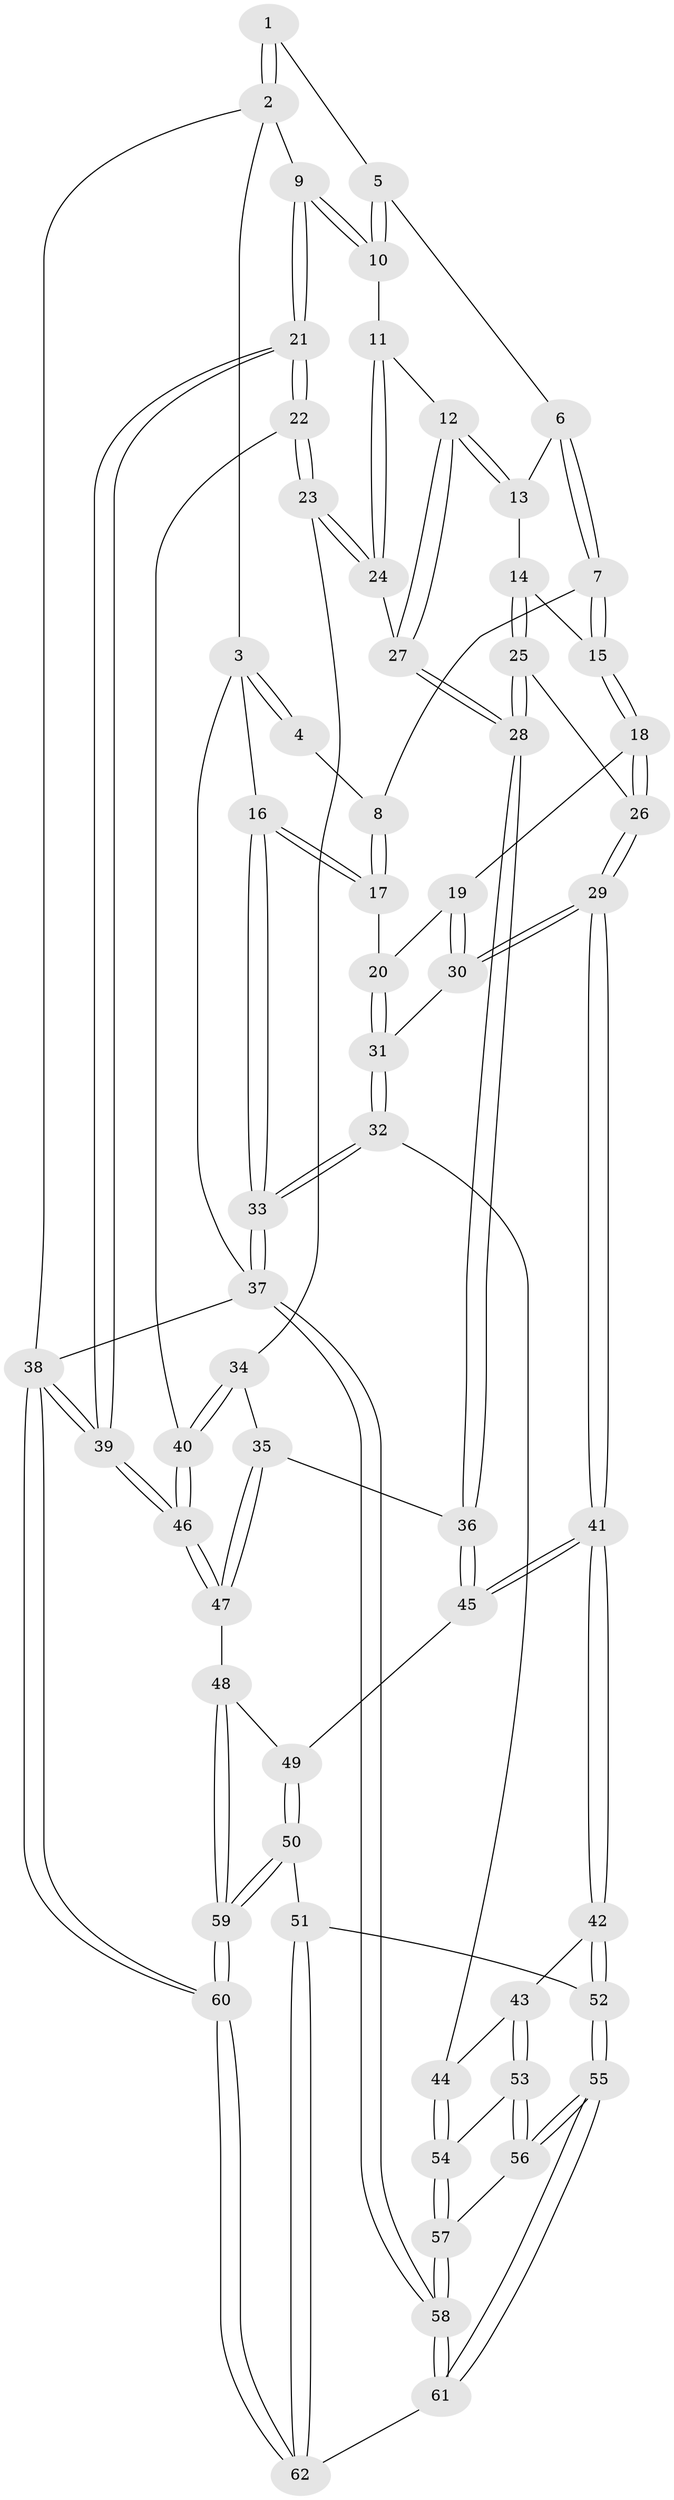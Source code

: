 // coarse degree distribution, {7: 0.05555555555555555, 3: 0.3888888888888889, 4: 0.3888888888888889, 5: 0.1111111111111111, 6: 0.05555555555555555}
// Generated by graph-tools (version 1.1) at 2025/21/03/04/25 18:21:09]
// undirected, 62 vertices, 152 edges
graph export_dot {
graph [start="1"]
  node [color=gray90,style=filled];
  1 [pos="+0.5869897805170705+0"];
  2 [pos="+1+0"];
  3 [pos="+0+0"];
  4 [pos="+0.4746910747226069+0"];
  5 [pos="+0.5842691554188312+0.10101148988239272"];
  6 [pos="+0.5535794385895424+0.16355759518576984"];
  7 [pos="+0.4271220279531766+0.19721286443282168"];
  8 [pos="+0.4133600896233757+0.1903514090619284"];
  9 [pos="+1+0"];
  10 [pos="+0.9787231498790288+0.11341131367745211"];
  11 [pos="+0.9423606862592467+0.14991338043472918"];
  12 [pos="+0.7008742153748662+0.30965650791482335"];
  13 [pos="+0.5913293193898379+0.20506396778569852"];
  14 [pos="+0.5165627066158659+0.3738354970063588"];
  15 [pos="+0.4307889570132831+0.26234488744002205"];
  16 [pos="+0+0"];
  17 [pos="+0+0.051898739831187306"];
  18 [pos="+0.3691101856256001+0.38998024194881187"];
  19 [pos="+0.33100406080603684+0.3853454222766526"];
  20 [pos="+0.08680647019630691+0.2891328883328439"];
  21 [pos="+1+0.5097204693753572"];
  22 [pos="+0.951912334883243+0.4909214066762907"];
  23 [pos="+0.8671705203718864+0.4792661528596013"];
  24 [pos="+0.8634123560672603+0.4696027139110899"];
  25 [pos="+0.5685177385640192+0.46135244517453183"];
  26 [pos="+0.4206396205209743+0.48444583836172894"];
  27 [pos="+0.6973013350747204+0.3283010745832623"];
  28 [pos="+0.5989856043068993+0.4696681377868774"];
  29 [pos="+0.33556276876625807+0.5920931045977214"];
  30 [pos="+0.2583237129730226+0.518253914302511"];
  31 [pos="+0.1446271418443483+0.444140691329197"];
  32 [pos="+0.06634569580700203+0.698579254202556"];
  33 [pos="+0+0.7661599612840799"];
  34 [pos="+0.8625812849514903+0.48488096092722155"];
  35 [pos="+0.7789736404919886+0.5359391635743094"];
  36 [pos="+0.6322276702197194+0.5482546503676526"];
  37 [pos="+0+1"];
  38 [pos="+1+1"];
  39 [pos="+1+0.8314258098008706"];
  40 [pos="+0.8796804968024984+0.6534754578567931"];
  41 [pos="+0.3352864742363374+0.6737180083993286"];
  42 [pos="+0.3253717855977961+0.6905611266451815"];
  43 [pos="+0.25119116626158056+0.7065516653625128"];
  44 [pos="+0.14449087006640773+0.7163748838614347"];
  45 [pos="+0.6191449723945825+0.6588800939187767"];
  46 [pos="+0.8830902445781875+0.7385366808207124"];
  47 [pos="+0.8628101199700532+0.7375559978541685"];
  48 [pos="+0.7786885741858651+0.7530919345229965"];
  49 [pos="+0.624177113383815+0.6691810167191719"];
  50 [pos="+0.5624845163829781+0.8156789447693952"];
  51 [pos="+0.5055771261994104+0.8586019040711768"];
  52 [pos="+0.39558277398257585+0.8664500101806653"];
  53 [pos="+0.23133474295740789+0.8586182222047865"];
  54 [pos="+0.168114375840432+0.835200279034063"];
  55 [pos="+0.35669041902318743+0.9505623497104506"];
  56 [pos="+0.24207654942027126+0.8950355493666465"];
  57 [pos="+0.16924167892931574+0.8950779421484792"];
  58 [pos="+0+1"];
  59 [pos="+0.7156519218281833+0.9245977760627843"];
  60 [pos="+0.7405590711908803+1"];
  61 [pos="+0.3234162138600025+1"];
  62 [pos="+0.728961738732775+1"];
  1 -- 2;
  1 -- 2;
  1 -- 5;
  2 -- 3;
  2 -- 9;
  2 -- 38;
  3 -- 4;
  3 -- 4;
  3 -- 16;
  3 -- 37;
  4 -- 8;
  5 -- 6;
  5 -- 10;
  5 -- 10;
  6 -- 7;
  6 -- 7;
  6 -- 13;
  7 -- 8;
  7 -- 15;
  7 -- 15;
  8 -- 17;
  8 -- 17;
  9 -- 10;
  9 -- 10;
  9 -- 21;
  9 -- 21;
  10 -- 11;
  11 -- 12;
  11 -- 24;
  11 -- 24;
  12 -- 13;
  12 -- 13;
  12 -- 27;
  12 -- 27;
  13 -- 14;
  14 -- 15;
  14 -- 25;
  14 -- 25;
  15 -- 18;
  15 -- 18;
  16 -- 17;
  16 -- 17;
  16 -- 33;
  16 -- 33;
  17 -- 20;
  18 -- 19;
  18 -- 26;
  18 -- 26;
  19 -- 20;
  19 -- 30;
  19 -- 30;
  20 -- 31;
  20 -- 31;
  21 -- 22;
  21 -- 22;
  21 -- 39;
  21 -- 39;
  22 -- 23;
  22 -- 23;
  22 -- 40;
  23 -- 24;
  23 -- 24;
  23 -- 34;
  24 -- 27;
  25 -- 26;
  25 -- 28;
  25 -- 28;
  26 -- 29;
  26 -- 29;
  27 -- 28;
  27 -- 28;
  28 -- 36;
  28 -- 36;
  29 -- 30;
  29 -- 30;
  29 -- 41;
  29 -- 41;
  30 -- 31;
  31 -- 32;
  31 -- 32;
  32 -- 33;
  32 -- 33;
  32 -- 44;
  33 -- 37;
  33 -- 37;
  34 -- 35;
  34 -- 40;
  34 -- 40;
  35 -- 36;
  35 -- 47;
  35 -- 47;
  36 -- 45;
  36 -- 45;
  37 -- 58;
  37 -- 58;
  37 -- 38;
  38 -- 39;
  38 -- 39;
  38 -- 60;
  38 -- 60;
  39 -- 46;
  39 -- 46;
  40 -- 46;
  40 -- 46;
  41 -- 42;
  41 -- 42;
  41 -- 45;
  41 -- 45;
  42 -- 43;
  42 -- 52;
  42 -- 52;
  43 -- 44;
  43 -- 53;
  43 -- 53;
  44 -- 54;
  44 -- 54;
  45 -- 49;
  46 -- 47;
  46 -- 47;
  47 -- 48;
  48 -- 49;
  48 -- 59;
  48 -- 59;
  49 -- 50;
  49 -- 50;
  50 -- 51;
  50 -- 59;
  50 -- 59;
  51 -- 52;
  51 -- 62;
  51 -- 62;
  52 -- 55;
  52 -- 55;
  53 -- 54;
  53 -- 56;
  53 -- 56;
  54 -- 57;
  54 -- 57;
  55 -- 56;
  55 -- 56;
  55 -- 61;
  55 -- 61;
  56 -- 57;
  57 -- 58;
  57 -- 58;
  58 -- 61;
  58 -- 61;
  59 -- 60;
  59 -- 60;
  60 -- 62;
  60 -- 62;
  61 -- 62;
}
